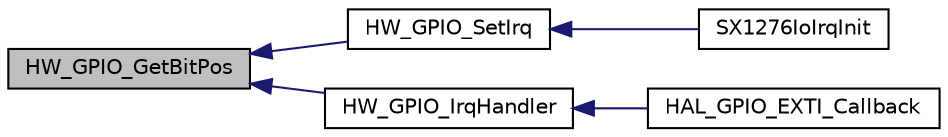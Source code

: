 digraph "HW_GPIO_GetBitPos"
{
  edge [fontname="Helvetica",fontsize="10",labelfontname="Helvetica",labelfontsize="10"];
  node [fontname="Helvetica",fontsize="10",shape=record];
  rankdir="LR";
  Node1 [label="HW_GPIO_GetBitPos",height=0.2,width=0.4,color="black", fillcolor="grey75", style="filled", fontcolor="black"];
  Node1 -> Node2 [dir="back",color="midnightblue",fontsize="10",style="solid",fontname="Helvetica"];
  Node2 [label="HW_GPIO_SetIrq",height=0.2,width=0.4,color="black", fillcolor="white", style="filled",URL="$group___lory_s_d_k___g_p_i_o___functions.html#ga1dcd4c3db791178fee479a8e54155573",tooltip="Records the interrupt handler for the GPIO object "];
  Node2 -> Node3 [dir="back",color="midnightblue",fontsize="10",style="solid",fontname="Helvetica"];
  Node3 [label="SX1276IoIrqInit",height=0.2,width=0.4,color="black", fillcolor="white", style="filled",URL="$sx1276mb1las_8c.html#a13aadc4f50dae9872aa92654c1b886d8"];
  Node1 -> Node4 [dir="back",color="midnightblue",fontsize="10",style="solid",fontname="Helvetica"];
  Node4 [label="HW_GPIO_IrqHandler",height=0.2,width=0.4,color="black", fillcolor="white", style="filled",URL="$group___lory_s_d_k___g_p_i_o___functions.html#ga9e4743d66ccc7e19b6cf051376ff5ce0",tooltip="Execute the interrupt from the object "];
  Node4 -> Node5 [dir="back",color="midnightblue",fontsize="10",style="solid",fontname="Helvetica"];
  Node5 [label="HAL_GPIO_EXTI_Callback",height=0.2,width=0.4,color="black", fillcolor="white", style="filled",URL="$stm32l1xx__hal__msp_8c.html#a0cd91fd3a9608559c2a87a8ba6cba55f",tooltip="EXTI line detection callbacks. "];
}
